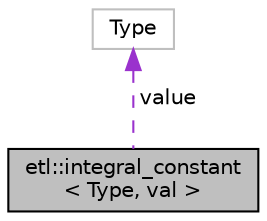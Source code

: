 digraph "etl::integral_constant&lt; Type, val &gt;"
{
  edge [fontname="Helvetica",fontsize="10",labelfontname="Helvetica",labelfontsize="10"];
  node [fontname="Helvetica",fontsize="10",shape=record];
  Node19 [label="etl::integral_constant\l\< Type, val \>",height=0.2,width=0.4,color="black", fillcolor="grey75", style="filled", fontcolor="black"];
  Node20 -> Node19 [dir="back",color="darkorchid3",fontsize="10",style="dashed",label=" value" ,fontname="Helvetica"];
  Node20 [label="Type",height=0.2,width=0.4,color="grey75", fillcolor="white", style="filled"];
}
